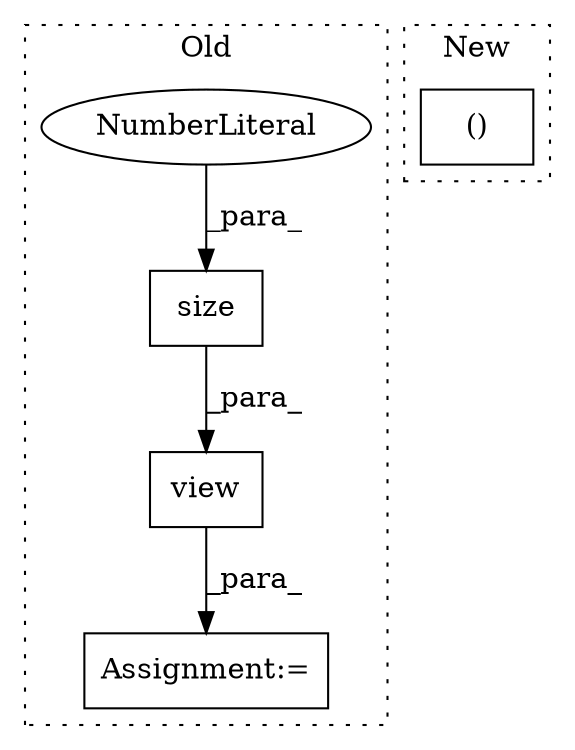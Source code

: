 digraph G {
subgraph cluster0 {
1 [label="size" a="32" s="12692,12698" l="5,1" shape="box"];
3 [label="Assignment:=" a="7" s="12833" l="1" shape="box"];
4 [label="NumberLiteral" a="34" s="12697" l="1" shape="ellipse"];
5 [label="view" a="32" s="12859,12872" l="5,1" shape="box"];
label = "Old";
style="dotted";
}
subgraph cluster1 {
2 [label="()" a="106" s="12529" l="25" shape="box"];
label = "New";
style="dotted";
}
1 -> 5 [label="_para_"];
4 -> 1 [label="_para_"];
5 -> 3 [label="_para_"];
}